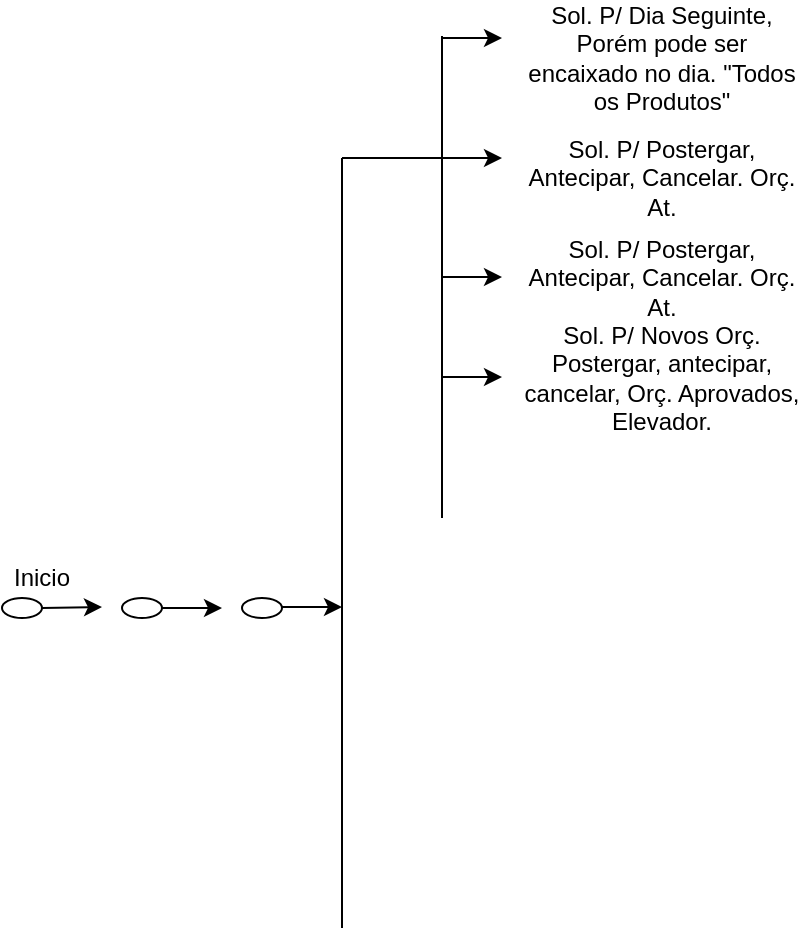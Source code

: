 <mxfile type="github" version="13.0.5" pages="4">
  <diagram id="42789a77-a242-8287-6e28-9cd8cfd52e62" name="Page-1">
    <mxGraphModel shadow="0" background="#ffffff" grid="1" dx="1195" dy="621" gridSize="10" guides="1" tooltips="1" connect="1" arrows="1" fold="1" page="1" pageScale="1" pageWidth="1169" pageHeight="827" math="0">
      <root>
        <mxCell id="0" />
        <mxCell id="1" parent="0" />
        <mxCell id="uc1aDl2WZFb7yHckePc8-2" style="endArrow=none;html=1;" value="" parent="1" edge="1">
          <mxGeometry height="50" width="50" as="geometry" relative="1">
            <mxPoint x="180" as="sourcePoint" y="475" />
            <mxPoint x="180" as="targetPoint" y="90" />
          </mxGeometry>
        </mxCell>
        <mxCell id="uc1aDl2WZFb7yHckePc8-4" style="text;html=1;strokeColor=none;fillColor=none;align=center;verticalAlign=middle;whiteSpace=wrap;rounded=0;" value="Inicio" parent="1" vertex="1">
          <mxGeometry x="10" height="20" width="40" as="geometry" y="290" />
        </mxCell>
        <mxCell id="uc1aDl2WZFb7yHckePc8-9" style="ellipse;whiteSpace=wrap;html=1;" value="" parent="1" vertex="1">
          <mxGeometry x="10" height="10" width="20" as="geometry" y="310" />
        </mxCell>
        <mxCell id="uc1aDl2WZFb7yHckePc8-10" style="endArrow=classic;html=1;" value="" parent="1" edge="1">
          <mxGeometry height="50" width="50" as="geometry" relative="1">
            <mxPoint x="30" as="sourcePoint" y="315" />
            <mxPoint x="60" as="targetPoint" y="314.5" />
          </mxGeometry>
        </mxCell>
        <mxCell id="uc1aDl2WZFb7yHckePc8-11" style="ellipse;whiteSpace=wrap;html=1;" value="" parent="1" vertex="1">
          <mxGeometry x="70" height="10" width="20" as="geometry" y="310" />
        </mxCell>
        <mxCell id="uc1aDl2WZFb7yHckePc8-12" style="endArrow=classic;html=1;" value="" parent="1" edge="1">
          <mxGeometry height="50" width="50" as="geometry" relative="1">
            <mxPoint x="90" as="sourcePoint" y="315" />
            <mxPoint x="120" as="targetPoint" y="315" />
          </mxGeometry>
        </mxCell>
        <mxCell id="uc1aDl2WZFb7yHckePc8-16" style="ellipse;whiteSpace=wrap;html=1;" value="" parent="1" vertex="1">
          <mxGeometry x="130" height="10" width="20" as="geometry" y="310" />
        </mxCell>
        <mxCell id="uc1aDl2WZFb7yHckePc8-18" style="endArrow=none;html=1;" value="" parent="1" edge="1">
          <mxGeometry height="50" width="50" as="geometry" relative="1">
            <mxPoint x="180" as="sourcePoint" y="90" />
            <mxPoint x="230" as="targetPoint" y="90" />
          </mxGeometry>
        </mxCell>
        <mxCell id="uc1aDl2WZFb7yHckePc8-19" style="endArrow=none;html=1;" value="" parent="1" edge="1">
          <mxGeometry height="50" width="50" as="geometry" relative="1">
            <mxPoint x="230" as="sourcePoint" y="270" />
            <mxPoint x="230" as="targetPoint" y="29" />
          </mxGeometry>
        </mxCell>
        <mxCell id="uc1aDl2WZFb7yHckePc8-21" style="text;html=1;strokeColor=none;fillColor=none;align=center;verticalAlign=middle;whiteSpace=wrap;rounded=0;" value="Sol. P/ Dia Seguinte, Porém pode ser encaixado no dia. &quot;Todos os Produtos&quot;" parent="1" vertex="1">
          <mxGeometry x="270" height="40" width="140" as="geometry" y="20" />
        </mxCell>
        <mxCell id="uc1aDl2WZFb7yHckePc8-22" style="text;html=1;strokeColor=none;fillColor=none;align=center;verticalAlign=middle;whiteSpace=wrap;rounded=0;" value="Sol. P/ Postergar, Antecipar, Cancelar. Orç. At." parent="1" vertex="1">
          <mxGeometry x="270" height="40" width="140" as="geometry" y="80" />
        </mxCell>
        <mxCell id="uc1aDl2WZFb7yHckePc8-30" style="endArrow=classic;html=1;" value="" parent="1" edge="1">
          <mxGeometry height="50" width="50" as="geometry" relative="1">
            <mxPoint x="230" as="sourcePoint" y="30" />
            <mxPoint x="260" as="targetPoint" y="30" />
          </mxGeometry>
        </mxCell>
        <mxCell id="uc1aDl2WZFb7yHckePc8-31" style="endArrow=classic;html=1;" value="" parent="1" edge="1">
          <mxGeometry height="50" width="50" as="geometry" relative="1">
            <mxPoint x="230" as="sourcePoint" y="90" />
            <mxPoint x="260" as="targetPoint" y="90" />
          </mxGeometry>
        </mxCell>
        <mxCell id="uc1aDl2WZFb7yHckePc8-32" style="endArrow=classic;html=1;" value="" parent="1" edge="1">
          <mxGeometry height="50" width="50" as="geometry" relative="1">
            <mxPoint x="230" as="sourcePoint" y="149.5" />
            <mxPoint x="260" as="targetPoint" y="149.5" />
          </mxGeometry>
        </mxCell>
        <mxCell id="uc1aDl2WZFb7yHckePc8-34" style="text;html=1;strokeColor=none;fillColor=none;align=center;verticalAlign=middle;whiteSpace=wrap;rounded=0;" value="Sol. P/ Postergar, Antecipar, Cancelar. Orç. At." parent="1" vertex="1">
          <mxGeometry x="270" height="40" width="140" as="geometry" y="130" />
        </mxCell>
        <mxCell id="uc1aDl2WZFb7yHckePc8-35" style="endArrow=classic;html=1;" value="" parent="1" edge="1">
          <mxGeometry height="50" width="50" as="geometry" relative="1">
            <mxPoint x="150" as="sourcePoint" y="314.5" />
            <mxPoint x="180" as="targetPoint" y="314.5" />
          </mxGeometry>
        </mxCell>
        <mxCell id="uc1aDl2WZFb7yHckePc8-36" style="text;html=1;strokeColor=none;fillColor=none;align=center;verticalAlign=middle;whiteSpace=wrap;rounded=0;" value="Sol. P/ Novos Orç. Postergar, antecipar, cancelar, Orç. Aprovados, Elevador." parent="1" vertex="1">
          <mxGeometry x="270" height="40" width="140" as="geometry" y="180" />
        </mxCell>
        <mxCell id="uc1aDl2WZFb7yHckePc8-37" style="endArrow=classic;html=1;" value="" parent="1" edge="1">
          <mxGeometry height="50" width="50" as="geometry" relative="1">
            <mxPoint x="230" as="sourcePoint" y="199.5" />
            <mxPoint x="260" as="targetPoint" y="199.5" />
          </mxGeometry>
        </mxCell>
      </root>
    </mxGraphModel>
  </diagram>
  <diagram id="VowPSKLSwcdL8PGmFeqZ" name="Dep. Técinico">
    
    <mxGraphModel shadow="0" grid="1" dx="1683" dy="768" gridSize="10" guides="1" tooltips="1" connect="1" arrows="1" fold="1" page="1" pageScale="1" pageWidth="1169" pageHeight="827" math="0">
      
      <root>
        
        <mxCell id="izdePBgaHRLxN76MMXIb-0" />
        
        <mxCell id="izdePBgaHRLxN76MMXIb-1" parent="izdePBgaHRLxN76MMXIb-0" />
        
        <mxCell id="0TEE65AGIhRXkWMVHrGa-7" style="edgeStyle=orthogonalEdgeStyle;rounded=0;orthogonalLoop=1;jettySize=auto;html=1;exitX=0.5;exitY=1;exitDx=0;exitDy=0;entryX=0.5;entryY=0;entryDx=0;entryDy=0;" target="1FYyuzmXrX8Bn1QbTcke-1" parent="izdePBgaHRLxN76MMXIb-1" edge="1" source="1FYyuzmXrX8Bn1QbTcke-0">
          
          <mxGeometry as="geometry" relative="1" />
          
        </mxCell>
        
        <mxCell id="1FYyuzmXrX8Bn1QbTcke-0" style="rounded=1;whiteSpace=wrap;html=1;strokeColor=#1A1A1A;strokeWidth=1;" value="&lt;font style=&quot;font-size: 13px&quot;&gt;&lt;b&gt;Dep. Técinico&lt;/b&gt;&lt;/font&gt;" parent="izdePBgaHRLxN76MMXIb-1" vertex="1">
          
          <mxGeometry x="497.5" height="40" width="120" as="geometry" y="107" />
          
        </mxCell>
        
        <mxCell id="0TEE65AGIhRXkWMVHrGa-9" style="edgeStyle=orthogonalEdgeStyle;rounded=0;orthogonalLoop=1;jettySize=auto;html=1;exitX=0.5;exitY=1;exitDx=0;exitDy=0;entryX=0.5;entryY=0;entryDx=0;entryDy=0;" target="1FYyuzmXrX8Bn1QbTcke-7" parent="izdePBgaHRLxN76MMXIb-1" edge="1" source="1FYyuzmXrX8Bn1QbTcke-1">
          
          <mxGeometry as="geometry" relative="1" />
          
        </mxCell>
        
        <mxCell id="0TEE65AGIhRXkWMVHrGa-10" style="edgeStyle=orthogonalEdgeStyle;rounded=0;orthogonalLoop=1;jettySize=auto;html=1;exitX=1;exitY=0.5;exitDx=0;exitDy=0;entryX=0.5;entryY=0;entryDx=0;entryDy=0;" target="1FYyuzmXrX8Bn1QbTcke-8" parent="izdePBgaHRLxN76MMXIb-1" edge="1" source="1FYyuzmXrX8Bn1QbTcke-1">
          
          <mxGeometry as="geometry" relative="1" />
          
        </mxCell>
        
        <mxCell id="0TEE65AGIhRXkWMVHrGa-11" style="edgeStyle=orthogonalEdgeStyle;rounded=0;orthogonalLoop=1;jettySize=auto;html=1;exitX=1;exitY=0.5;exitDx=0;exitDy=0;" target="0TEE65AGIhRXkWMVHrGa-2" parent="izdePBgaHRLxN76MMXIb-1" edge="1" source="1FYyuzmXrX8Bn1QbTcke-1">
          
          <mxGeometry as="geometry" relative="1" />
          
        </mxCell>
        
        <mxCell id="0TEE65AGIhRXkWMVHrGa-12" style="edgeStyle=orthogonalEdgeStyle;rounded=0;orthogonalLoop=1;jettySize=auto;html=1;exitX=1;exitY=0.5;exitDx=0;exitDy=0;entryX=0.5;entryY=0;entryDx=0;entryDy=0;" target="0TEE65AGIhRXkWMVHrGa-5" parent="izdePBgaHRLxN76MMXIb-1" edge="1" source="1FYyuzmXrX8Bn1QbTcke-1">
          
          <mxGeometry as="geometry" relative="1" />
          
        </mxCell>
        
        <mxCell id="0TEE65AGIhRXkWMVHrGa-13" style="edgeStyle=orthogonalEdgeStyle;rounded=0;orthogonalLoop=1;jettySize=auto;html=1;exitX=1;exitY=0.5;exitDx=0;exitDy=0;entryX=0.5;entryY=0;entryDx=0;entryDy=0;" target="0TEE65AGIhRXkWMVHrGa-6" parent="izdePBgaHRLxN76MMXIb-1" edge="1" source="1FYyuzmXrX8Bn1QbTcke-1">
          
          <mxGeometry as="geometry" relative="1" />
          
        </mxCell>
        
        <mxCell id="0TEE65AGIhRXkWMVHrGa-14" style="edgeStyle=orthogonalEdgeStyle;rounded=0;orthogonalLoop=1;jettySize=auto;html=1;exitX=0;exitY=0.5;exitDx=0;exitDy=0;entryX=0.5;entryY=0;entryDx=0;entryDy=0;" target="1FYyuzmXrX8Bn1QbTcke-6" parent="izdePBgaHRLxN76MMXIb-1" edge="1" source="1FYyuzmXrX8Bn1QbTcke-1">
          
          <mxGeometry as="geometry" relative="1" />
          
        </mxCell>
        
        <mxCell id="0TEE65AGIhRXkWMVHrGa-15" style="edgeStyle=orthogonalEdgeStyle;rounded=0;orthogonalLoop=1;jettySize=auto;html=1;entryX=0.5;entryY=0;entryDx=0;entryDy=0;" target="1FYyuzmXrX8Bn1QbTcke-5" parent="izdePBgaHRLxN76MMXIb-1" edge="1" source="1FYyuzmXrX8Bn1QbTcke-1">
          
          <mxGeometry as="geometry" relative="1" />
          
        </mxCell>
        
        <mxCell id="0TEE65AGIhRXkWMVHrGa-16" style="edgeStyle=orthogonalEdgeStyle;rounded=0;orthogonalLoop=1;jettySize=auto;html=1;entryX=0.5;entryY=0;entryDx=0;entryDy=0;" target="1FYyuzmXrX8Bn1QbTcke-4" parent="izdePBgaHRLxN76MMXIb-1" edge="1" source="1FYyuzmXrX8Bn1QbTcke-1">
          
          <mxGeometry as="geometry" relative="1" />
          
        </mxCell>
        
        <mxCell id="0TEE65AGIhRXkWMVHrGa-17" style="edgeStyle=orthogonalEdgeStyle;rounded=0;orthogonalLoop=1;jettySize=auto;html=1;" target="1FYyuzmXrX8Bn1QbTcke-3" parent="izdePBgaHRLxN76MMXIb-1" edge="1" source="1FYyuzmXrX8Bn1QbTcke-1">
          
          <mxGeometry as="geometry" relative="1" />
          
        </mxCell>
        
        <mxCell id="Jy4Oo53KS_WOsFD6y95R-51" style="edgeStyle=orthogonalEdgeStyle;rounded=0;orthogonalLoop=1;jettySize=auto;html=1;exitX=1;exitY=0.5;exitDx=0;exitDy=0;entryX=0.5;entryY=0;entryDx=0;entryDy=0;fontSize=12;" target="Jy4Oo53KS_WOsFD6y95R-50" parent="izdePBgaHRLxN76MMXIb-1" edge="1" source="1FYyuzmXrX8Bn1QbTcke-1">
          
          <mxGeometry as="geometry" relative="1" />
          
        </mxCell>
        
        <mxCell id="Dw2Ih1lKagDSzFaHfVTy-4" style="edgeStyle=orthogonalEdgeStyle;rounded=0;orthogonalLoop=1;jettySize=auto;html=1;entryX=0.5;entryY=0;entryDx=0;entryDy=0;" target="Dw2Ih1lKagDSzFaHfVTy-3" parent="izdePBgaHRLxN76MMXIb-1" edge="1" source="1FYyuzmXrX8Bn1QbTcke-1">
          
          <mxGeometry as="geometry" relative="1" />
          
        </mxCell>
        
        <mxCell id="1FYyuzmXrX8Bn1QbTcke-1" style="rounded=1;whiteSpace=wrap;html=1;strokeColor=#1A1A1A;strokeWidth=1;" value="&lt;span style=&quot;font-size: 13px&quot;&gt;&lt;b&gt;CTRO&lt;/b&gt;&lt;/span&gt;" parent="izdePBgaHRLxN76MMXIb-1" vertex="1">
          
          <mxGeometry x="497.5" height="40" width="120" as="geometry" y="207" />
          
        </mxCell>
        
        <mxCell id="Jy4Oo53KS_WOsFD6y95R-13" style="edgeStyle=orthogonalEdgeStyle;rounded=0;orthogonalLoop=1;jettySize=auto;html=1;entryX=0.5;entryY=0;entryDx=0;entryDy=0;" target="0TEE65AGIhRXkWMVHrGa-18" parent="izdePBgaHRLxN76MMXIb-1" edge="1" source="1FYyuzmXrX8Bn1QbTcke-3">
          
          <mxGeometry as="geometry" relative="1" />
          
        </mxCell>
        
        <UserObject id="1FYyuzmXrX8Bn1QbTcke-3" link="data:page/id,8KfQrTrfPnbwiC3lRqTd" label="&lt;span style=&quot;font-size: 12px;&quot;&gt;&lt;b style=&quot;font-size: 12px;&quot;&gt;Antena Coletiva&lt;/b&gt;&lt;/span&gt;">
          
          <mxCell style="rounded=1;whiteSpace=wrap;html=1;strokeColor=#1A1A1A;strokeWidth=1;fontSize=12;spacing=2;" parent="izdePBgaHRLxN76MMXIb-1" vertex="1">
            
            <mxGeometry x="10" height="40" width="100" as="geometry" y="307" />
            
          </mxCell>
          
        </UserObject>
        
        <mxCell id="Jy4Oo53KS_WOsFD6y95R-16" style="edgeStyle=orthogonalEdgeStyle;rounded=0;orthogonalLoop=1;jettySize=auto;html=1;entryX=0.5;entryY=0;entryDx=0;entryDy=0;" target="0TEE65AGIhRXkWMVHrGa-21" parent="izdePBgaHRLxN76MMXIb-1" edge="1" source="1FYyuzmXrX8Bn1QbTcke-4">
          
          <mxGeometry as="geometry" relative="1" />
          
        </mxCell>
        
        <mxCell id="1FYyuzmXrX8Bn1QbTcke-4" style="rounded=1;whiteSpace=wrap;html=1;strokeColor=#1A1A1A;strokeWidth=1;" value="&lt;span style=&quot;font-size: 13px&quot;&gt;&lt;b&gt;Interfone&lt;/b&gt;&lt;/span&gt;" parent="izdePBgaHRLxN76MMXIb-1" vertex="1">
          
          <mxGeometry x="124" height="40" width="87" as="geometry" y="307" />
          
        </mxCell>
        
        <mxCell id="Jy4Oo53KS_WOsFD6y95R-18" style="edgeStyle=orthogonalEdgeStyle;rounded=0;orthogonalLoop=1;jettySize=auto;html=1;entryX=0.5;entryY=0;entryDx=0;entryDy=0;" target="0TEE65AGIhRXkWMVHrGa-23" parent="izdePBgaHRLxN76MMXIb-1" edge="1" source="1FYyuzmXrX8Bn1QbTcke-5">
          
          <mxGeometry as="geometry" relative="1" />
          
        </mxCell>
        
        <mxCell id="1FYyuzmXrX8Bn1QbTcke-5" style="rounded=1;whiteSpace=wrap;html=1;strokeColor=#d79b00;strokeWidth=1;fillColor=#ffe6cc;" value="&lt;span style=&quot;font-size: 13px&quot;&gt;&lt;b&gt;Portão&lt;/b&gt;&lt;/span&gt;" parent="izdePBgaHRLxN76MMXIb-1" vertex="1">
          
          <mxGeometry x="219" height="40" width="92" as="geometry" y="307" />
          
        </mxCell>
        
        <mxCell id="Jy4Oo53KS_WOsFD6y95R-25" style="edgeStyle=orthogonalEdgeStyle;rounded=0;orthogonalLoop=1;jettySize=auto;html=1;exitX=0.5;exitY=1;exitDx=0;exitDy=0;entryX=0.5;entryY=0;entryDx=0;entryDy=0;" target="0TEE65AGIhRXkWMVHrGa-26" parent="izdePBgaHRLxN76MMXIb-1" edge="1" source="1FYyuzmXrX8Bn1QbTcke-6">
          
          <mxGeometry as="geometry" relative="1" />
          
        </mxCell>
        
        <mxCell id="1FYyuzmXrX8Bn1QbTcke-6" style="rounded=1;whiteSpace=wrap;html=1;strokeColor=#1A1A1A;strokeWidth=1;" value="&lt;span style=&quot;font-size: 13px&quot;&gt;&lt;b&gt;Biométria &amp;amp; Fechadura Ele.&lt;/b&gt;&lt;/span&gt;" parent="izdePBgaHRLxN76MMXIb-1" vertex="1">
          
          <mxGeometry x="326.5" height="40" width="100" as="geometry" y="307" />
          
        </mxCell>
        
        <mxCell id="Jy4Oo53KS_WOsFD6y95R-27" style="edgeStyle=orthogonalEdgeStyle;rounded=0;orthogonalLoop=1;jettySize=auto;html=1;exitX=0.5;exitY=1;exitDx=0;exitDy=0;entryX=0.5;entryY=0;entryDx=0;entryDy=0;" target="0TEE65AGIhRXkWMVHrGa-28" parent="izdePBgaHRLxN76MMXIb-1" edge="1" source="1FYyuzmXrX8Bn1QbTcke-7">
          
          <mxGeometry as="geometry" relative="1" />
          
        </mxCell>
        
        <mxCell id="1FYyuzmXrX8Bn1QbTcke-7" style="rounded=1;whiteSpace=wrap;html=1;strokeColor=#1A1A1A;strokeWidth=1;" value="&lt;span style=&quot;font-size: 13px&quot;&gt;&lt;b&gt;Luz de Emergência&lt;/b&gt;&lt;/span&gt;" parent="izdePBgaHRLxN76MMXIb-1" vertex="1">
          
          <mxGeometry x="440" height="40" width="90" as="geometry" y="307" />
          
        </mxCell>
        
        <mxCell id="Jy4Oo53KS_WOsFD6y95R-29" style="edgeStyle=orthogonalEdgeStyle;rounded=0;orthogonalLoop=1;jettySize=auto;html=1;exitX=0.5;exitY=1;exitDx=0;exitDy=0;entryX=0.5;entryY=0;entryDx=0;entryDy=0;" target="Jy4Oo53KS_WOsFD6y95R-0" parent="izdePBgaHRLxN76MMXIb-1" edge="1" source="1FYyuzmXrX8Bn1QbTcke-8">
          
          <mxGeometry as="geometry" relative="1" />
          
        </mxCell>
        
        <mxCell id="1FYyuzmXrX8Bn1QbTcke-8" style="rounded=1;whiteSpace=wrap;html=1;strokeColor=#1A1A1A;strokeWidth=1;" value="&lt;span style=&quot;font-size: 13px&quot;&gt;&lt;b&gt;Sensor de Presença&lt;/b&gt;&lt;/span&gt;" parent="izdePBgaHRLxN76MMXIb-1" vertex="1">
          
          <mxGeometry x="546.5" height="40" width="87" as="geometry" y="307" />
          
        </mxCell>
        
        <mxCell id="Jy4Oo53KS_WOsFD6y95R-31" style="edgeStyle=orthogonalEdgeStyle;rounded=0;orthogonalLoop=1;jettySize=auto;html=1;exitX=0.5;exitY=1;exitDx=0;exitDy=0;entryX=0.5;entryY=0;entryDx=0;entryDy=0;" target="Jy4Oo53KS_WOsFD6y95R-2" parent="izdePBgaHRLxN76MMXIb-1" edge="1" source="0TEE65AGIhRXkWMVHrGa-2">
          
          <mxGeometry as="geometry" relative="1" />
          
        </mxCell>
        
        <mxCell id="0TEE65AGIhRXkWMVHrGa-2" style="rounded=1;whiteSpace=wrap;html=1;strokeColor=#d79b00;strokeWidth=1;fillColor=#ffe6cc;" value="&lt;span style=&quot;font-size: 13px&quot;&gt;&lt;b&gt;CFTV&lt;/b&gt;&lt;/span&gt;" parent="izdePBgaHRLxN76MMXIb-1" vertex="1">
          
          <mxGeometry x="649" height="40" width="71" as="geometry" y="307" />
          
        </mxCell>
        
        <mxCell id="Jy4Oo53KS_WOsFD6y95R-36" style="edgeStyle=orthogonalEdgeStyle;rounded=0;orthogonalLoop=1;jettySize=auto;html=1;exitX=0.5;exitY=1;exitDx=0;exitDy=0;entryX=0.5;entryY=0;entryDx=0;entryDy=0;" target="Jy4Oo53KS_WOsFD6y95R-7" parent="izdePBgaHRLxN76MMXIb-1" edge="1" source="0TEE65AGIhRXkWMVHrGa-5">
          
          <mxGeometry as="geometry" relative="1" />
          
        </mxCell>
        
        <mxCell id="0TEE65AGIhRXkWMVHrGa-5" style="rounded=1;whiteSpace=wrap;html=1;strokeColor=#1A1A1A;strokeWidth=1;" value="&lt;span style=&quot;font-size: 13px&quot;&gt;&lt;b&gt;Vistoria&lt;/b&gt;&lt;/span&gt;" parent="izdePBgaHRLxN76MMXIb-1" vertex="1">
          
          <mxGeometry x="740" height="40" width="80" as="geometry" y="307" />
          
        </mxCell>
        
        <mxCell id="Jy4Oo53KS_WOsFD6y95R-39" style="edgeStyle=orthogonalEdgeStyle;rounded=0;orthogonalLoop=1;jettySize=auto;html=1;exitX=0.5;exitY=1;exitDx=0;exitDy=0;entryX=0.5;entryY=0;entryDx=0;entryDy=0;" target="Jy4Oo53KS_WOsFD6y95R-10" parent="izdePBgaHRLxN76MMXIb-1" edge="1" source="0TEE65AGIhRXkWMVHrGa-6">
          
          <mxGeometry as="geometry" relative="1" />
          
        </mxCell>
        
        <mxCell id="0TEE65AGIhRXkWMVHrGa-6" style="rounded=1;whiteSpace=wrap;html=1;strokeColor=#1A1A1A;strokeWidth=1;" value="&lt;span style=&quot;font-size: 13px&quot;&gt;&lt;b&gt;Outros&lt;/b&gt;&lt;/span&gt;" parent="izdePBgaHRLxN76MMXIb-1" vertex="1">
          
          <mxGeometry x="836" height="40" width="84" as="geometry" y="307" />
          
        </mxCell>
        
        <mxCell id="Jy4Oo53KS_WOsFD6y95R-14" style="edgeStyle=orthogonalEdgeStyle;rounded=0;orthogonalLoop=1;jettySize=auto;html=1;exitX=0.5;exitY=1;exitDx=0;exitDy=0;entryX=0.5;entryY=0;entryDx=0;entryDy=0;" target="0TEE65AGIhRXkWMVHrGa-19" parent="izdePBgaHRLxN76MMXIb-1" edge="1" source="0TEE65AGIhRXkWMVHrGa-18">
          
          <mxGeometry as="geometry" relative="1" />
          
        </mxCell>
        
        <mxCell id="0TEE65AGIhRXkWMVHrGa-18" style="rounded=1;whiteSpace=wrap;html=1;strokeColor=#1A1A1A;strokeWidth=1;" value="&lt;span style=&quot;font-size: 13px&quot;&gt;&lt;b&gt;Instalação&lt;/b&gt;&lt;/span&gt;" parent="izdePBgaHRLxN76MMXIb-1" vertex="1">
          
          <mxGeometry x="15" height="40" width="90" as="geometry" y="382.5" />
          
        </mxCell>
        
        <mxCell id="Jy4Oo53KS_WOsFD6y95R-15" style="edgeStyle=orthogonalEdgeStyle;rounded=0;orthogonalLoop=1;jettySize=auto;html=1;entryX=0.5;entryY=0;entryDx=0;entryDy=0;" target="0TEE65AGIhRXkWMVHrGa-20" parent="izdePBgaHRLxN76MMXIb-1" edge="1" source="0TEE65AGIhRXkWMVHrGa-19">
          
          <mxGeometry as="geometry" relative="1" />
          
        </mxCell>
        
        <mxCell id="0TEE65AGIhRXkWMVHrGa-19" style="rounded=1;whiteSpace=wrap;html=1;strokeColor=#1A1A1A;strokeWidth=1;" value="&lt;span style=&quot;font-size: 13px&quot;&gt;&lt;b&gt;Extenção&lt;/b&gt;&lt;/span&gt;" parent="izdePBgaHRLxN76MMXIb-1" vertex="1">
          
          <mxGeometry x="15" height="40" width="90" as="geometry" y="457.5" />
          
        </mxCell>
        
        <mxCell id="0TEE65AGIhRXkWMVHrGa-20" style="rounded=1;whiteSpace=wrap;html=1;strokeColor=#1A1A1A;strokeWidth=1;" value="&lt;span style=&quot;font-size: 13px&quot;&gt;&lt;b&gt;Manutenção&lt;/b&gt;&lt;/span&gt;" parent="izdePBgaHRLxN76MMXIb-1" vertex="1">
          
          <mxGeometry x="15" height="40" width="90" as="geometry" y="532.5" />
          
        </mxCell>
        
        <mxCell id="Jy4Oo53KS_WOsFD6y95R-17" style="edgeStyle=orthogonalEdgeStyle;rounded=0;orthogonalLoop=1;jettySize=auto;html=1;entryX=0.5;entryY=0;entryDx=0;entryDy=0;" target="0TEE65AGIhRXkWMVHrGa-22" parent="izdePBgaHRLxN76MMXIb-1" edge="1" source="0TEE65AGIhRXkWMVHrGa-21">
          
          <mxGeometry as="geometry" relative="1" />
          
        </mxCell>
        
        <mxCell id="0TEE65AGIhRXkWMVHrGa-21" style="rounded=1;whiteSpace=wrap;html=1;strokeColor=#1A1A1A;strokeWidth=1;" value="&lt;span style=&quot;font-size: 13px&quot;&gt;&lt;b&gt;Instalação&lt;/b&gt;&lt;/span&gt;" parent="izdePBgaHRLxN76MMXIb-1" vertex="1">
          
          <mxGeometry x="128.5" height="40" width="90" as="geometry" y="383.5" />
          
        </mxCell>
        
        <mxCell id="0TEE65AGIhRXkWMVHrGa-22" style="rounded=1;whiteSpace=wrap;html=1;strokeColor=#1A1A1A;strokeWidth=1;" value="&lt;span style=&quot;font-size: 13px&quot;&gt;&lt;b&gt;Manutenção&lt;/b&gt;&lt;/span&gt;" parent="izdePBgaHRLxN76MMXIb-1" vertex="1">
          
          <mxGeometry x="128.5" height="40" width="90" as="geometry" y="460" />
          
        </mxCell>
        
        <mxCell id="Jy4Oo53KS_WOsFD6y95R-48" style="edgeStyle=orthogonalEdgeStyle;rounded=0;orthogonalLoop=1;jettySize=auto;html=1;exitX=0.5;exitY=1;exitDx=0;exitDy=0;fontSize=12;" target="0TEE65AGIhRXkWMVHrGa-24" parent="izdePBgaHRLxN76MMXIb-1" edge="1" source="0TEE65AGIhRXkWMVHrGa-23">
          
          <mxGeometry as="geometry" relative="1" />
          
        </mxCell>
        
        <mxCell id="0TEE65AGIhRXkWMVHrGa-23" style="rounded=1;whiteSpace=wrap;html=1;strokeColor=#1A1A1A;strokeWidth=1;" value="&lt;span style=&quot;font-size: 13px&quot;&gt;&lt;b&gt;Instalação&lt;/b&gt;&lt;/span&gt;" parent="izdePBgaHRLxN76MMXIb-1" vertex="1">
          
          <mxGeometry x="236.5" height="40" width="90" as="geometry" y="382" />
          
        </mxCell>
        
        <mxCell id="Jy4Oo53KS_WOsFD6y95R-24" style="edgeStyle=orthogonalEdgeStyle;rounded=0;orthogonalLoop=1;jettySize=auto;html=1;exitX=0.5;exitY=1;exitDx=0;exitDy=0;entryX=0.5;entryY=0;entryDx=0;entryDy=0;" target="0TEE65AGIhRXkWMVHrGa-25" parent="izdePBgaHRLxN76MMXIb-1" edge="1" source="0TEE65AGIhRXkWMVHrGa-24">
          
          <mxGeometry as="geometry" relative="1" />
          
        </mxCell>
        
        <mxCell id="0TEE65AGIhRXkWMVHrGa-24" style="rounded=1;whiteSpace=wrap;html=1;strokeColor=#1A1A1A;strokeWidth=1;" value="&lt;span style=&quot;font-size: 13px&quot;&gt;&lt;b&gt;Manutenção&lt;/b&gt;&lt;/span&gt;" parent="izdePBgaHRLxN76MMXIb-1" vertex="1">
          
          <mxGeometry x="236.5" height="40" width="90" as="geometry" y="457" />
          
        </mxCell>
        
        <mxCell id="0TEE65AGIhRXkWMVHrGa-25" style="rounded=1;whiteSpace=wrap;html=1;strokeColor=#1A1A1A;strokeWidth=1;" value="&lt;span style=&quot;font-size: 13px&quot;&gt;&lt;b&gt;Laboratório&lt;/b&gt;&lt;/span&gt;" parent="izdePBgaHRLxN76MMXIb-1" vertex="1">
          
          <mxGeometry x="236.5" height="40" width="90" as="geometry" y="532" />
          
        </mxCell>
        
        <mxCell id="Jy4Oo53KS_WOsFD6y95R-26" style="edgeStyle=orthogonalEdgeStyle;rounded=0;orthogonalLoop=1;jettySize=auto;html=1;" target="0TEE65AGIhRXkWMVHrGa-27" parent="izdePBgaHRLxN76MMXIb-1" edge="1" source="0TEE65AGIhRXkWMVHrGa-26">
          
          <mxGeometry as="geometry" relative="1" />
          
        </mxCell>
        
        <mxCell id="0TEE65AGIhRXkWMVHrGa-26" style="rounded=1;whiteSpace=wrap;html=1;strokeColor=#1A1A1A;strokeWidth=1;" value="&lt;span style=&quot;font-size: 13px&quot;&gt;&lt;b&gt;Instalação&lt;/b&gt;&lt;/span&gt;" parent="izdePBgaHRLxN76MMXIb-1" vertex="1">
          
          <mxGeometry x="360" height="40" width="90" as="geometry" y="382" />
          
        </mxCell>
        
        <mxCell id="0TEE65AGIhRXkWMVHrGa-27" style="rounded=1;whiteSpace=wrap;html=1;strokeColor=#1A1A1A;strokeWidth=1;" value="&lt;span style=&quot;font-size: 13px&quot;&gt;&lt;b&gt;Manutenção&lt;/b&gt;&lt;/span&gt;" parent="izdePBgaHRLxN76MMXIb-1" vertex="1">
          
          <mxGeometry x="360" height="40" width="90" as="geometry" y="457" />
          
        </mxCell>
        
        <mxCell id="Jy4Oo53KS_WOsFD6y95R-28" style="edgeStyle=orthogonalEdgeStyle;rounded=0;orthogonalLoop=1;jettySize=auto;html=1;entryX=0.5;entryY=0;entryDx=0;entryDy=0;" target="0TEE65AGIhRXkWMVHrGa-29" parent="izdePBgaHRLxN76MMXIb-1" edge="1" source="0TEE65AGIhRXkWMVHrGa-28">
          
          <mxGeometry as="geometry" relative="1" />
          
        </mxCell>
        
        <mxCell id="0TEE65AGIhRXkWMVHrGa-28" style="rounded=1;whiteSpace=wrap;html=1;strokeColor=#1A1A1A;strokeWidth=1;" value="&lt;span style=&quot;font-size: 13px&quot;&gt;&lt;b&gt;Instalação Bloco Aut&lt;br&gt;&lt;/b&gt;&lt;/span&gt;" parent="izdePBgaHRLxN76MMXIb-1" vertex="1">
          
          <mxGeometry x="475" height="40" width="90" as="geometry" y="383.5" />
          
        </mxCell>
        
        <mxCell id="0TEE65AGIhRXkWMVHrGa-29" style="rounded=1;whiteSpace=wrap;html=1;strokeColor=#1A1A1A;strokeWidth=1;" value="&lt;span style=&quot;font-size: 13px&quot;&gt;&lt;b&gt;Manutenção&lt;/b&gt;&lt;/span&gt;" parent="izdePBgaHRLxN76MMXIb-1" vertex="1">
          
          <mxGeometry x="475" height="40" width="90" as="geometry" y="460" />
          
        </mxCell>
        
        <mxCell id="Jy4Oo53KS_WOsFD6y95R-49" style="edgeStyle=orthogonalEdgeStyle;rounded=0;orthogonalLoop=1;jettySize=auto;html=1;exitX=0.5;exitY=1;exitDx=0;exitDy=0;entryX=0.5;entryY=0;entryDx=0;entryDy=0;fontSize=12;" target="Jy4Oo53KS_WOsFD6y95R-1" parent="izdePBgaHRLxN76MMXIb-1" edge="1" source="Jy4Oo53KS_WOsFD6y95R-0">
          
          <mxGeometry as="geometry" relative="1" />
          
        </mxCell>
        
        <mxCell id="Jy4Oo53KS_WOsFD6y95R-0" style="rounded=1;whiteSpace=wrap;html=1;strokeColor=#1A1A1A;strokeWidth=1;" value="&lt;span style=&quot;font-size: 13px&quot;&gt;&lt;b&gt;Instalação&lt;/b&gt;&lt;/span&gt;" parent="izdePBgaHRLxN76MMXIb-1" vertex="1">
          
          <mxGeometry x="588.5" height="40" width="90" as="geometry" y="383.5" />
          
        </mxCell>
        
        <mxCell id="Jy4Oo53KS_WOsFD6y95R-1" style="rounded=1;whiteSpace=wrap;html=1;strokeColor=#1A1A1A;strokeWidth=1;" value="&lt;span style=&quot;font-size: 13px&quot;&gt;&lt;b&gt;Manutenção&lt;/b&gt;&lt;/span&gt;" parent="izdePBgaHRLxN76MMXIb-1" vertex="1">
          
          <mxGeometry x="588.5" height="40" width="90" as="geometry" y="460" />
          
        </mxCell>
        
        <mxCell id="xkTRPchMBMHZ2520JxN0-0" style="edgeStyle=orthogonalEdgeStyle;rounded=0;orthogonalLoop=1;jettySize=auto;html=1;exitX=0.5;exitY=1;exitDx=0;exitDy=0;entryX=0.5;entryY=0;entryDx=0;entryDy=0;" target="Jy4Oo53KS_WOsFD6y95R-3" parent="izdePBgaHRLxN76MMXIb-1" edge="1" source="Jy4Oo53KS_WOsFD6y95R-2">
          
          <mxGeometry as="geometry" relative="1" />
          
        </mxCell>
        
        <mxCell id="Jy4Oo53KS_WOsFD6y95R-2" style="rounded=1;whiteSpace=wrap;html=1;strokeColor=#1A1A1A;strokeWidth=1;" value="&lt;span style=&quot;font-size: 13px&quot;&gt;&lt;b&gt;Instalação&lt;/b&gt;&lt;/span&gt;" parent="izdePBgaHRLxN76MMXIb-1" vertex="1">
          
          <mxGeometry x="704" height="40" width="90" as="geometry" y="382.5" />
          
        </mxCell>
        
        <mxCell id="Jy4Oo53KS_WOsFD6y95R-33" style="edgeStyle=orthogonalEdgeStyle;rounded=0;orthogonalLoop=1;jettySize=auto;html=1;exitX=0.5;exitY=1;exitDx=0;exitDy=0;entryX=0.5;entryY=0;entryDx=0;entryDy=0;" target="Jy4Oo53KS_WOsFD6y95R-4" parent="izdePBgaHRLxN76MMXIb-1" edge="1" source="Jy4Oo53KS_WOsFD6y95R-3">
          
          <mxGeometry as="geometry" relative="1" />
          
        </mxCell>
        
        <mxCell id="Jy4Oo53KS_WOsFD6y95R-3" style="rounded=1;whiteSpace=wrap;html=1;strokeColor=#1A1A1A;strokeWidth=1;" value="&lt;span style=&quot;font-size: 13px&quot;&gt;&lt;b&gt;Manutenção&lt;/b&gt;&lt;/span&gt;" parent="izdePBgaHRLxN76MMXIb-1" vertex="1">
          
          <mxGeometry x="704" height="40" width="90" as="geometry" y="457" />
          
        </mxCell>
        
        <mxCell id="Jy4Oo53KS_WOsFD6y95R-34" style="edgeStyle=orthogonalEdgeStyle;rounded=0;orthogonalLoop=1;jettySize=auto;html=1;entryX=0.5;entryY=0;entryDx=0;entryDy=0;" target="Jy4Oo53KS_WOsFD6y95R-5" parent="izdePBgaHRLxN76MMXIb-1" edge="1" source="Jy4Oo53KS_WOsFD6y95R-4">
          
          <mxGeometry as="geometry" relative="1" />
          
        </mxCell>
        
        <mxCell id="Jy4Oo53KS_WOsFD6y95R-4" style="rounded=1;whiteSpace=wrap;html=1;strokeColor=#1A1A1A;strokeWidth=1;" value="&lt;span style=&quot;font-size: 13px&quot;&gt;&lt;b&gt;Inst. em Elev&lt;/b&gt;&lt;/span&gt;" parent="izdePBgaHRLxN76MMXIb-1" vertex="1">
          
          <mxGeometry x="704" height="40" width="90" as="geometry" y="531" />
          
        </mxCell>
        
        <mxCell id="Jy4Oo53KS_WOsFD6y95R-35" style="edgeStyle=orthogonalEdgeStyle;rounded=0;orthogonalLoop=1;jettySize=auto;html=1;exitX=0.5;exitY=1;exitDx=0;exitDy=0;entryX=0.5;entryY=0;entryDx=0;entryDy=0;" target="Jy4Oo53KS_WOsFD6y95R-6" parent="izdePBgaHRLxN76MMXIb-1" edge="1" source="Jy4Oo53KS_WOsFD6y95R-5">
          
          <mxGeometry as="geometry" relative="1" />
          
        </mxCell>
        
        <mxCell id="Jy4Oo53KS_WOsFD6y95R-5" style="rounded=1;whiteSpace=wrap;html=1;strokeColor=#1A1A1A;strokeWidth=1;" value="&lt;span style=&quot;font-size: 13px&quot;&gt;&lt;b&gt;Rede, Cab, Estr, Rack&lt;/b&gt;&lt;/span&gt;" parent="izdePBgaHRLxN76MMXIb-1" vertex="1">
          
          <mxGeometry x="704" height="40" width="90" as="geometry" y="600" />
          
        </mxCell>
        
        <mxCell id="Jy4Oo53KS_WOsFD6y95R-6" style="rounded=1;whiteSpace=wrap;html=1;strokeColor=#1A1A1A;strokeWidth=1;" value="&lt;span style=&quot;font-size: 13px&quot;&gt;&lt;b&gt;Tecnol. Nova ????&lt;/b&gt;&lt;/span&gt;" parent="izdePBgaHRLxN76MMXIb-1" vertex="1">
          
          <mxGeometry x="704" height="40" width="90" as="geometry" y="669" />
          
        </mxCell>
        
        <mxCell id="Jy4Oo53KS_WOsFD6y95R-37" style="edgeStyle=orthogonalEdgeStyle;rounded=0;orthogonalLoop=1;jettySize=auto;html=1;exitX=0.5;exitY=1;exitDx=0;exitDy=0;" target="Jy4Oo53KS_WOsFD6y95R-8" parent="izdePBgaHRLxN76MMXIb-1" edge="1" source="Jy4Oo53KS_WOsFD6y95R-7">
          
          <mxGeometry as="geometry" relative="1" />
          
        </mxCell>
        
        <mxCell id="Jy4Oo53KS_WOsFD6y95R-7" style="rounded=1;whiteSpace=wrap;html=1;strokeColor=#1A1A1A;strokeWidth=1;" value="&lt;span style=&quot;font-size: 13px&quot;&gt;&lt;b&gt;Fut. Instalações&lt;/b&gt;&lt;/span&gt;" parent="izdePBgaHRLxN76MMXIb-1" vertex="1">
          
          <mxGeometry x="820" height="40" width="90" as="geometry" y="383.5" />
          
        </mxCell>
        
        <mxCell id="Jy4Oo53KS_WOsFD6y95R-43" style="edgeStyle=orthogonalEdgeStyle;rounded=0;orthogonalLoop=1;jettySize=auto;html=1;exitX=0.5;exitY=1;exitDx=0;exitDy=0;entryX=0.5;entryY=0;entryDx=0;entryDy=0;fontSize=37;" target="Jy4Oo53KS_WOsFD6y95R-9" parent="izdePBgaHRLxN76MMXIb-1" edge="1" source="Jy4Oo53KS_WOsFD6y95R-8">
          
          <mxGeometry as="geometry" relative="1" />
          
        </mxCell>
        
        <mxCell id="Jy4Oo53KS_WOsFD6y95R-8" style="rounded=1;whiteSpace=wrap;html=1;strokeColor=#1A1A1A;strokeWidth=1;" value="&lt;span style=&quot;font-size: 13px&quot;&gt;&lt;b&gt;Novos Clientes&lt;/b&gt;&lt;/span&gt;" parent="izdePBgaHRLxN76MMXIb-1" vertex="1">
          
          <mxGeometry x="820" height="40" width="90" as="geometry" y="457.5" />
          
        </mxCell>
        
        <mxCell id="Jy4Oo53KS_WOsFD6y95R-9" style="rounded=1;whiteSpace=wrap;html=1;strokeColor=#1A1A1A;strokeWidth=1;" value="&lt;span style=&quot;font-size: 13px&quot;&gt;&lt;b&gt;Atendimento Avulso&lt;/b&gt;&lt;/span&gt;" parent="izdePBgaHRLxN76MMXIb-1" vertex="1">
          
          <mxGeometry x="820" height="40" width="90" as="geometry" y="531.5" />
          
        </mxCell>
        
        <mxCell id="Jy4Oo53KS_WOsFD6y95R-40" style="edgeStyle=orthogonalEdgeStyle;rounded=0;orthogonalLoop=1;jettySize=auto;html=1;exitX=0.5;exitY=1;exitDx=0;exitDy=0;entryX=0.5;entryY=0;entryDx=0;entryDy=0;" target="Jy4Oo53KS_WOsFD6y95R-11" parent="izdePBgaHRLxN76MMXIb-1" edge="1" source="Jy4Oo53KS_WOsFD6y95R-10">
          
          <mxGeometry as="geometry" relative="1" />
          
        </mxCell>
        
        <mxCell id="Jy4Oo53KS_WOsFD6y95R-10" style="rounded=1;whiteSpace=wrap;html=1;strokeColor=#1A1A1A;strokeWidth=1;" value="&lt;span style=&quot;font-size: 13px&quot;&gt;&lt;b&gt;Novos Clientes&lt;/b&gt;&lt;/span&gt;" parent="izdePBgaHRLxN76MMXIb-1" vertex="1">
          
          <mxGeometry x="936" height="40" width="90" as="geometry" y="383.5" />
          
        </mxCell>
        
        <mxCell id="Jy4Oo53KS_WOsFD6y95R-11" style="rounded=1;whiteSpace=wrap;html=1;strokeColor=#1A1A1A;strokeWidth=1;" value="&lt;span style=&quot;font-size: 13px&quot;&gt;&lt;b&gt;Cli.&amp;nbsp;&lt;/b&gt;&lt;/span&gt;" parent="izdePBgaHRLxN76MMXIb-1" vertex="1">
          
          <mxGeometry x="936" height="40" width="90" as="geometry" y="460" />
          
        </mxCell>
        
        <mxCell id="Jy4Oo53KS_WOsFD6y95R-12" style="text;html=1;align=center;verticalAlign=middle;resizable=0;points=[];;autosize=1;fontSize=37;labelPosition=center;verticalLabelPosition=middle;fontStyle=3" value="Organograma - Departamento Técnico" parent="izdePBgaHRLxN76MMXIb-1" vertex="1">
          
          <mxGeometry x="251.5" height="50" width="690" as="geometry" y="30" />
          
        </mxCell>
        
        <mxCell id="Jy4Oo53KS_WOsFD6y95R-50" style="rounded=1;whiteSpace=wrap;html=1;strokeColor=#6c8ebf;strokeWidth=1;fillColor=#dae8fc;" value="&lt;span style=&quot;font-size: 13px&quot;&gt;&lt;b&gt;Revisões&lt;/b&gt;&lt;/span&gt;" parent="izdePBgaHRLxN76MMXIb-1" vertex="1">
          
          <mxGeometry x="952" height="40" width="78" as="geometry" y="307" />
          
        </mxCell>
        
        <mxCell id="Dw2Ih1lKagDSzFaHfVTy-3" style="rounded=1;whiteSpace=wrap;html=1;strokeColor=#1A1A1A;strokeWidth=1;" value="&lt;span style=&quot;font-size: 13px&quot;&gt;&lt;b&gt;Cerca Elét &amp;amp; Sensor Per&lt;/b&gt;&lt;/span&gt;" parent="izdePBgaHRLxN76MMXIb-1" vertex="1">
          
          <mxGeometry x="1050" height="40" width="84" as="geometry" y="307" />
          
        </mxCell>
        
        <mxCell id="eXZYL1XI3gKXlK19K9tU-0" style="rounded=1;whiteSpace=wrap;html=1;strokeColor=#d79b00;strokeWidth=1;fillColor=#ffe6cc;" value="&lt;span style=&quot;font-size: 13px&quot;&gt;&lt;b&gt;Serralheria&lt;/b&gt;&lt;/span&gt;" parent="izdePBgaHRLxN76MMXIb-1" vertex="1">
          
          <mxGeometry x="376.5" height="40" width="92" as="geometry" y="649" />
          
        </mxCell>
        
      </root>
      
    </mxGraphModel>
    
  </diagram>
  <diagram id="8KfQrTrfPnbwiC3lRqTd" name="Relac. Técnico">
    
    <mxGraphModel shadow="0" grid="1" dx="1010" dy="461" gridSize="10" guides="1" tooltips="1" connect="1" arrows="1" fold="1" page="1" pageScale="1" pageWidth="1169" pageHeight="827" math="0">
      
      <root>
        
        <mxCell id="xOvDZEdbGV89iZtSwiis-0" />
        
        <mxCell id="xOvDZEdbGV89iZtSwiis-1" parent="xOvDZEdbGV89iZtSwiis-0" />
        
        <mxCell id="DrKPqUO0X3Fs3yOvYdMA-0" style="rounded=1;whiteSpace=wrap;html=1;strokeColor=#1A1A1A;strokeWidth=1;fontSize=12;spacing=2;" value="&lt;span style=&quot;font-size: 12px;&quot;&gt;&lt;b style=&quot;font-size: 12px;&quot;&gt;Antena Coletiva&lt;/b&gt;&lt;/span&gt;" parent="xOvDZEdbGV89iZtSwiis-1" vertex="1">
          
          <mxGeometry x="480" height="30" width="80" as="geometry" y="25" />
          
        </mxCell>
        
        <mxCell id="DrKPqUO0X3Fs3yOvYdMA-1" style="rounded=1;whiteSpace=wrap;html=1;strokeColor=#1A1A1A;strokeWidth=1;" value="&lt;span style=&quot;font-size: 13px&quot;&gt;&lt;b&gt;Interfone&lt;/b&gt;&lt;/span&gt;" parent="xOvDZEdbGV89iZtSwiis-1" vertex="1">
          
          <mxGeometry x="480" height="30" width="80" as="geometry" y="65" />
          
        </mxCell>
        
        <mxCell id="DrKPqUO0X3Fs3yOvYdMA-2" style="rounded=1;whiteSpace=wrap;html=1;strokeColor=#d79b00;strokeWidth=1;fillColor=#ffe6cc;" value="&lt;span style=&quot;font-size: 13px&quot;&gt;&lt;b&gt;Portão&lt;/b&gt;&lt;/span&gt;" parent="xOvDZEdbGV89iZtSwiis-1" vertex="1">
          
          <mxGeometry x="480" height="30" width="80" as="geometry" y="305" />
          
        </mxCell>
        
        <mxCell id="DrKPqUO0X3Fs3yOvYdMA-3" style="rounded=1;whiteSpace=wrap;html=1;strokeColor=#1A1A1A;strokeWidth=1;" value="&lt;span style=&quot;font-size: 13px&quot;&gt;&lt;b&gt;Biométria &amp;amp; Fechadura Ele.&lt;/b&gt;&lt;/span&gt;" parent="xOvDZEdbGV89iZtSwiis-1" vertex="1">
          
          <mxGeometry x="480" height="40" width="80" as="geometry" y="110" />
          
        </mxCell>
        
        <mxCell id="DrKPqUO0X3Fs3yOvYdMA-4" style="rounded=1;whiteSpace=wrap;html=1;strokeColor=#1A1A1A;strokeWidth=1;" value="&lt;span style=&quot;font-size: 13px&quot;&gt;&lt;b&gt;Luz de Emergência&lt;/b&gt;&lt;/span&gt;" parent="xOvDZEdbGV89iZtSwiis-1" vertex="1">
          
          <mxGeometry x="480" height="30" width="80" as="geometry" y="165" />
          
        </mxCell>
        
        <mxCell id="DrKPqUO0X3Fs3yOvYdMA-5" style="rounded=1;whiteSpace=wrap;html=1;strokeColor=#1A1A1A;strokeWidth=1;" value="&lt;span style=&quot;font-size: 13px&quot;&gt;&lt;b&gt;Sensor de Presença&lt;/b&gt;&lt;/span&gt;" parent="xOvDZEdbGV89iZtSwiis-1" vertex="1">
          
          <mxGeometry x="480" height="30" width="80" as="geometry" y="210" />
          
        </mxCell>
        
        <mxCell id="DrKPqUO0X3Fs3yOvYdMA-6" style="rounded=1;whiteSpace=wrap;html=1;strokeColor=#d79b00;strokeWidth=1;fillColor=#ffe6cc;" value="&lt;span style=&quot;font-size: 13px&quot;&gt;&lt;b&gt;CFTV&lt;/b&gt;&lt;/span&gt;" parent="xOvDZEdbGV89iZtSwiis-1" vertex="1">
          
          <mxGeometry x="480" height="30" width="80" as="geometry" y="260" />
          
        </mxCell>
        
        <mxCell id="DrKPqUO0X3Fs3yOvYdMA-7" style="rounded=1;whiteSpace=wrap;html=1;strokeColor=#1A1A1A;strokeWidth=1;" value="&lt;span style=&quot;font-size: 13px&quot;&gt;&lt;b&gt;Vistoria&lt;/b&gt;&lt;/span&gt;" parent="xOvDZEdbGV89iZtSwiis-1" vertex="1">
          
          <mxGeometry x="480" height="30" width="80" as="geometry" y="355" />
          
        </mxCell>
        
        <mxCell id="DrKPqUO0X3Fs3yOvYdMA-8" style="rounded=1;whiteSpace=wrap;html=1;strokeColor=#1A1A1A;strokeWidth=1;" value="&lt;span style=&quot;font-size: 13px&quot;&gt;&lt;b&gt;Outros&lt;/b&gt;&lt;/span&gt;" parent="xOvDZEdbGV89iZtSwiis-1" vertex="1">
          
          <mxGeometry x="480" height="30" width="80" as="geometry" y="450" />
          
        </mxCell>
        
        <mxCell id="DrKPqUO0X3Fs3yOvYdMA-9" style="rounded=1;whiteSpace=wrap;html=1;strokeColor=#6c8ebf;strokeWidth=1;fillColor=#dae8fc;" value="&lt;span style=&quot;font-size: 13px&quot;&gt;&lt;b&gt;Revisões&lt;/b&gt;&lt;/span&gt;" parent="xOvDZEdbGV89iZtSwiis-1" vertex="1">
          
          <mxGeometry x="480" height="30" width="80" as="geometry" y="400" />
          
        </mxCell>
        
        <mxCell id="IXuBFLvWsVTXEEb67mmk-10" style="rounded=1;whiteSpace=wrap;html=1;strokeColor=#1A1A1A;strokeWidth=1;fontSize=12;spacing=2;" value="&lt;b&gt;Antonilton&lt;/b&gt;" parent="xOvDZEdbGV89iZtSwiis-1" vertex="1">
          
          <mxGeometry x="40" height="20" width="80" as="geometry" y="120" />
          
        </mxCell>
        
        <mxCell id="IXuBFLvWsVTXEEb67mmk-11" style="rounded=1;whiteSpace=wrap;html=1;strokeColor=#1A1A1A;strokeWidth=1;fontSize=12;spacing=2;" value="&lt;b&gt;Armando&lt;/b&gt;" parent="xOvDZEdbGV89iZtSwiis-1" vertex="1">
          
          <mxGeometry x="40" height="20" width="80" as="geometry" y="160" />
          
        </mxCell>
        
        <mxCell id="IXuBFLvWsVTXEEb67mmk-13" style="rounded=1;whiteSpace=wrap;html=1;strokeColor=#1A1A1A;strokeWidth=1;fontSize=12;spacing=2;" value="&lt;b&gt;Gercino&lt;/b&gt;" parent="xOvDZEdbGV89iZtSwiis-1" vertex="1">
          
          <mxGeometry x="40" height="20" width="80" as="geometry" y="200" />
          
        </mxCell>
        
        <mxCell id="IXuBFLvWsVTXEEb67mmk-14" style="rounded=1;whiteSpace=wrap;html=1;strokeColor=#1A1A1A;strokeWidth=1;fontSize=12;spacing=2;" value="&lt;b&gt;Péricles&lt;/b&gt;" parent="xOvDZEdbGV89iZtSwiis-1" vertex="1">
          
          <mxGeometry x="40" height="20" width="80" as="geometry" y="240" />
          
        </mxCell>
        
        <mxCell id="IXuBFLvWsVTXEEb67mmk-15" style="rounded=1;whiteSpace=wrap;html=1;strokeColor=#1A1A1A;strokeWidth=1;fontSize=12;spacing=2;" value="&lt;b&gt;Wagner&lt;/b&gt;" parent="xOvDZEdbGV89iZtSwiis-1" vertex="1">
          
          <mxGeometry x="40" height="20" width="80" as="geometry" y="280" />
          
        </mxCell>
        
        <mxCell id="IXuBFLvWsVTXEEb67mmk-16" style="rounded=1;whiteSpace=wrap;html=1;strokeColor=#1A1A1A;strokeWidth=1;fontSize=12;spacing=2;" value="&lt;b&gt;Gilson&lt;/b&gt;" parent="xOvDZEdbGV89iZtSwiis-1" vertex="1">
          
          <mxGeometry x="40" height="20" width="80" as="geometry" y="320" />
          
        </mxCell>
        
        <mxCell id="IXuBFLvWsVTXEEb67mmk-17" style="rounded=1;whiteSpace=wrap;html=1;strokeColor=#1A1A1A;strokeWidth=1;fontSize=12;spacing=2;" value="&lt;b&gt;Paulo&lt;/b&gt;" parent="xOvDZEdbGV89iZtSwiis-1" vertex="1">
          
          <mxGeometry x="40" height="20" width="80" as="geometry" y="360" />
          
        </mxCell>
        
        <mxCell id="IXuBFLvWsVTXEEb67mmk-19" style="rounded=1;whiteSpace=wrap;html=1;strokeColor=#1A1A1A;strokeWidth=1;fontSize=12;spacing=2;" value="&lt;b&gt;Maicon&lt;/b&gt;" parent="xOvDZEdbGV89iZtSwiis-1" vertex="1">
          
          <mxGeometry x="40" height="20" width="80" as="geometry" y="400" />
          
        </mxCell>
        
        <mxCell id="IXuBFLvWsVTXEEb67mmk-20" style="rounded=1;whiteSpace=wrap;html=1;strokeColor=#1A1A1A;strokeWidth=1;fontSize=12;spacing=2;" value="&lt;b&gt;Paulo Rog&lt;/b&gt;" parent="xOvDZEdbGV89iZtSwiis-1" vertex="1">
          
          <mxGeometry x="40" height="20" width="80" as="geometry" y="440" />
          
        </mxCell>
        
        <mxCell id="IXuBFLvWsVTXEEb67mmk-21" style="rounded=1;whiteSpace=wrap;html=1;strokeColor=#1A1A1A;strokeWidth=1;fontSize=12;spacing=2;" value="&lt;b&gt;Moises&lt;/b&gt;" parent="xOvDZEdbGV89iZtSwiis-1" vertex="1">
          
          <mxGeometry x="40" height="20" width="80" as="geometry" y="480" />
          
        </mxCell>
        
        <mxCell id="IXuBFLvWsVTXEEb67mmk-23" style="rounded=1;whiteSpace=wrap;html=1;strokeColor=#1A1A1A;strokeWidth=1;fontSize=12;spacing=2;" value="&lt;b&gt;Samuel&lt;/b&gt;" parent="xOvDZEdbGV89iZtSwiis-1" vertex="1">
          
          <mxGeometry x="40" height="20" width="80" as="geometry" y="520" />
          
        </mxCell>
        
        <mxCell id="IXuBFLvWsVTXEEb67mmk-24" style="rounded=1;whiteSpace=wrap;html=1;strokeColor=#1A1A1A;strokeWidth=1;fontSize=12;spacing=2;" value="&lt;b&gt;Yuri&lt;/b&gt;" parent="xOvDZEdbGV89iZtSwiis-1" vertex="1">
          
          <mxGeometry x="40" height="20" width="80" as="geometry" y="560" />
          
        </mxCell>
        
        <mxCell id="IXuBFLvWsVTXEEb67mmk-25" style="rounded=1;whiteSpace=wrap;html=1;strokeColor=#1A1A1A;strokeWidth=1;fontSize=12;spacing=2;" value="&lt;b&gt;Roni&lt;/b&gt;" parent="xOvDZEdbGV89iZtSwiis-1" vertex="1">
          
          <mxGeometry x="40" height="20" width="80" as="geometry" y="600" />
          
        </mxCell>
        
        <mxCell id="IXuBFLvWsVTXEEb67mmk-26" style="rounded=1;whiteSpace=wrap;html=1;strokeColor=#1A1A1A;strokeWidth=1;fontSize=12;spacing=2;" value="" parent="xOvDZEdbGV89iZtSwiis-1" vertex="1">
          
          <mxGeometry x="40" height="20" width="80" as="geometry" y="640" />
          
        </mxCell>
        
        <mxCell id="IXuBFLvWsVTXEEb67mmk-27" style="rounded=1;whiteSpace=wrap;html=1;strokeColor=#1A1A1A;strokeWidth=1;fontSize=12;spacing=2;" value="&lt;br&gt;&lt;b&gt;&lt;br&gt;&lt;/b&gt;" parent="xOvDZEdbGV89iZtSwiis-1" vertex="1">
          
          <mxGeometry x="40" height="20" width="80" as="geometry" y="680" />
          
        </mxCell>
        
        <mxCell id="3OyDMsdARVvF-gFFqvzz-0" style="swimlane;fontStyle=0;childLayout=stackLayout;horizontal=1;startSize=26;fillColor=#e0e0e0;horizontalStack=0;resizeParent=1;resizeParentMax=0;resizeLast=0;collapsible=1;marginBottom=0;swimlaneFillColor=#ffffff;align=center;fontSize=14;" value="alvaro" parent="xOvDZEdbGV89iZtSwiis-1" vertex="1">
          
          <mxGeometry x="140" height="110" width="100" as="geometry">
            
            <mxRectangle x="120" height="26" width="70" as="alternateBounds" y="10" />
            
          </mxGeometry>
          
        </mxCell>
        
        <mxCell id="3OyDMsdARVvF-gFFqvzz-2" style="text;strokeColor=none;fillColor=none;spacingLeft=4;spacingRight=4;overflow=hidden;rotatable=0;points=[[0,0.5],[1,0.5]];portConstraint=eastwest;fontSize=12;" value="Antena Coletiva" parent="3OyDMsdARVvF-gFFqvzz-0" vertex="1">
          
          <mxGeometry height="24" width="100" as="geometry" y="26" />
          
        </mxCell>
        
        <mxCell id="RWJMPpSFwdH0BX8L2FYi-7" style="text;strokeColor=none;fillColor=none;spacingLeft=4;spacingRight=4;overflow=hidden;rotatable=0;points=[[0,0.5],[1,0.5]];portConstraint=eastwest;fontSize=12;" value="Interfone" parent="3OyDMsdARVvF-gFFqvzz-0" vertex="1">
          
          <mxGeometry height="20" width="100" as="geometry" y="50" />
          
        </mxCell>
        
        <mxCell id="_PLOXmz6yv1rAlCKfglH-0" style="text;strokeColor=none;fillColor=none;spacingLeft=4;spacingRight=4;overflow=hidden;rotatable=0;points=[[0,0.5],[1,0.5]];portConstraint=eastwest;fontSize=12;" value="Cerca Ele" parent="3OyDMsdARVvF-gFFqvzz-0" vertex="1">
          
          <mxGeometry height="20" width="100" as="geometry" y="70" />
          
        </mxCell>
        
        <mxCell id="RWJMPpSFwdH0BX8L2FYi-8" style="text;strokeColor=none;fillColor=none;spacingLeft=4;spacingRight=4;overflow=hidden;rotatable=0;points=[[0,0.5],[1,0.5]];portConstraint=eastwest;fontSize=12;" value="Fechadura Ele" parent="3OyDMsdARVvF-gFFqvzz-0" vertex="1">
          
          <mxGeometry height="20" width="100" as="geometry" y="90" />
          
        </mxCell>
        
        <mxCell id="3OyDMsdARVvF-gFFqvzz-4" style="shape=rhombus;strokeWidth=2;fontSize=17;perimeter=rhombusPerimeter;whiteSpace=wrap;html=1;align=center;fontSize=14;" value="execulta" parent="xOvDZEdbGV89iZtSwiis-1" vertex="1">
          
          <mxGeometry x="710" height="35" width="100" as="geometry" y="92.5" />
          
        </mxCell>
        
        <mxCell id="3OyDMsdARVvF-gFFqvzz-5" style="edgeStyle=entityRelationEdgeStyle;fontSize=12;html=1;endArrow=ERzeroToMany;endFill=1;entryX=0.587;entryY=-0.086;entryDx=0;entryDy=0;entryPerimeter=0;" value="" target="3OyDMsdARVvF-gFFqvzz-4" parent="xOvDZEdbGV89iZtSwiis-1" edge="1">
          
          <mxGeometry height="100" width="100" as="geometry" relative="1">
            
            <mxPoint x="590" as="sourcePoint" y="50" />
            
            <mxPoint x="380" as="targetPoint" y="120" />
            
          </mxGeometry>
          
        </mxCell>
        
      </root>
      
    </mxGraphModel>
    
  </diagram>
  <diagram id="J1edz4QAZ_i_Q7yLr8mw" name="Controle De Rota">
    
    <mxGraphModel shadow="0" grid="1" dx="1683" dy="768" gridSize="10" guides="1" tooltips="1" connect="1" arrows="1" fold="1" page="1" pageScale="1" pageWidth="1169" pageHeight="827" math="0">
      
      <root>
        
        <mxCell id="1iqYz_SFktTaBwzclPNV-0" />
        
        <mxCell id="1iqYz_SFktTaBwzclPNV-1" parent="1iqYz_SFktTaBwzclPNV-0" />
        
        <mxCell id="VTjLYixa5zIy0S22Qzdf-9" style="edgeStyle=orthogonalEdgeStyle;rounded=0;orthogonalLoop=1;jettySize=auto;html=1;exitX=0.5;exitY=0;exitDx=0;exitDy=0;entryX=0.5;entryY=0;entryDx=0;entryDy=0;" target="VTjLYixa5zIy0S22Qzdf-14" parent="1iqYz_SFktTaBwzclPNV-1" edge="1" source="CDDwqbjGnhURiSGTfbGZ-4">
          
          <mxGeometry as="geometry" relative="1">
            
            <mxPoint x="555.333" as="targetPoint" y="75.333" />
            
          </mxGeometry>
          
        </mxCell>
        
        <mxCell id="VTjLYixa5zIy0S22Qzdf-21" style="edgeStyle=orthogonalEdgeStyle;rounded=0;orthogonalLoop=1;jettySize=auto;html=1;exitX=0.5;exitY=1;exitDx=0;exitDy=0;entryX=0;entryY=0.5;entryDx=0;entryDy=0;" target="CDDwqbjGnhURiSGTfbGZ-30" parent="1iqYz_SFktTaBwzclPNV-1" edge="1" source="CDDwqbjGnhURiSGTfbGZ-4">
          
          <mxGeometry as="geometry" relative="1" />
          
        </mxCell>
        
        <mxCell id="CDDwqbjGnhURiSGTfbGZ-4" style="rhombus;whiteSpace=wrap;html=1;" value="Urgênte" parent="1iqYz_SFktTaBwzclPNV-1" vertex="1">
          
          <mxGeometry x="380" height="48" width="100" as="geometry" y="66" />
          
        </mxCell>
        
        <mxCell id="CDDwqbjGnhURiSGTfbGZ-5" style="text;html=1;align=center;verticalAlign=middle;resizable=0;points=[];;autosize=1;" value="Sim" parent="1iqYz_SFktTaBwzclPNV-1" vertex="1">
          
          <mxGeometry x="360" height="20" width="40" as="geometry" y="65" />
          
        </mxCell>
        
        <mxCell id="CDDwqbjGnhURiSGTfbGZ-6" style="text;html=1;align=center;verticalAlign=middle;resizable=0;points=[];;autosize=1;" value="Não" parent="1iqYz_SFktTaBwzclPNV-1" vertex="1">
          
          <mxGeometry x="360" height="20" width="40" as="geometry" y="95" />
          
        </mxCell>
        
        <mxCell id="VTjLYixa5zIy0S22Qzdf-3" style="edgeStyle=orthogonalEdgeStyle;rounded=0;orthogonalLoop=1;jettySize=auto;html=1;exitX=1;exitY=0.5;exitDx=0;exitDy=0;" target="CDDwqbjGnhURiSGTfbGZ-12" parent="1iqYz_SFktTaBwzclPNV-1" edge="1" source="CDDwqbjGnhURiSGTfbGZ-11">
          
          <mxGeometry as="geometry" relative="1" />
          
        </mxCell>
        
        <mxCell id="CDDwqbjGnhURiSGTfbGZ-11" style="rounded=0;whiteSpace=wrap;html=1;" value="Rota / Sistema" parent="1iqYz_SFktTaBwzclPNV-1" vertex="1">
          
          <mxGeometry x="750" height="30" width="100" as="geometry" y="260" />
          
        </mxCell>
        
        <mxCell id="VTjLYixa5zIy0S22Qzdf-13" style="edgeStyle=orthogonalEdgeStyle;rounded=0;orthogonalLoop=1;jettySize=auto;html=1;" parent="1iqYz_SFktTaBwzclPNV-1" edge="1" source="CDDwqbjGnhURiSGTfbGZ-12">
          
          <mxGeometry as="geometry" relative="1">
            
            <mxPoint x="1040" as="targetPoint" y="275" />
            
          </mxGeometry>
          
        </mxCell>
        
        <mxCell id="CDDwqbjGnhURiSGTfbGZ-12" style="rounded=0;whiteSpace=wrap;html=1;" value="Técinicos" parent="1iqYz_SFktTaBwzclPNV-1" vertex="1">
          
          <mxGeometry x="890" height="30" width="100" as="geometry" y="260" />
          
        </mxCell>
        
        <mxCell id="CDDwqbjGnhURiSGTfbGZ-13" style="rounded=0;whiteSpace=wrap;html=1;" value="Serviço" parent="1iqYz_SFktTaBwzclPNV-1" vertex="1">
          
          <mxGeometry x="470" height="30" width="100" as="geometry" y="360" />
          
        </mxCell>
        
        <mxCell id="CDDwqbjGnhURiSGTfbGZ-14" style="rounded=0;whiteSpace=wrap;html=1;" value="Triagem c/ a Sup" parent="1iqYz_SFktTaBwzclPNV-1" vertex="1">
          
          <mxGeometry x="1020" height="30" width="100" as="geometry" y="435" />
          
        </mxCell>
        
        <mxCell id="CDDwqbjGnhURiSGTfbGZ-15" style="rhombus;whiteSpace=wrap;html=1;" value="Concluido" parent="1iqYz_SFktTaBwzclPNV-1" vertex="1">
          
          <mxGeometry x="870" height="50" width="100" as="geometry" y="395" />
          
        </mxCell>
        
        <mxCell id="CDDwqbjGnhURiSGTfbGZ-16" style="text;html=1;align=center;verticalAlign=middle;resizable=0;points=[];;autosize=1;" value="Sim" parent="1iqYz_SFktTaBwzclPNV-1" vertex="1">
          
          <mxGeometry x="850" height="20" width="40" as="geometry" y="395" />
          
        </mxCell>
        
        <mxCell id="CDDwqbjGnhURiSGTfbGZ-17" style="text;html=1;align=center;verticalAlign=middle;resizable=0;points=[];;autosize=1;" value="Não" parent="1iqYz_SFktTaBwzclPNV-1" vertex="1">
          
          <mxGeometry x="850" height="20" width="40" as="geometry" y="425" />
          
        </mxCell>
        
        <mxCell id="CDDwqbjGnhURiSGTfbGZ-20" style="rounded=0;whiteSpace=wrap;html=1;" value="Baixa C/ a Sup" parent="1iqYz_SFktTaBwzclPNV-1" vertex="1">
          
          <mxGeometry x="1020" height="30" width="100" as="geometry" y="360" />
          
        </mxCell>
        
        <mxCell id="CDDwqbjGnhURiSGTfbGZ-25" style="edgeStyle=orthogonalEdgeStyle;rounded=0;orthogonalLoop=1;jettySize=auto;html=1;" target="CDDwqbjGnhURiSGTfbGZ-23" parent="1iqYz_SFktTaBwzclPNV-1" edge="1" source="CDDwqbjGnhURiSGTfbGZ-21">
          
          <mxGeometry as="geometry" relative="1" />
          
        </mxCell>
        
        <mxCell id="CDDwqbjGnhURiSGTfbGZ-21" style="ellipse;whiteSpace=wrap;html=1;" value="Inicio" parent="1iqYz_SFktTaBwzclPNV-1" vertex="1">
          
          <mxGeometry x="30" height="30" width="60" as="geometry" y="75" />
          
        </mxCell>
        
        <mxCell id="CDDwqbjGnhURiSGTfbGZ-28" style="edgeStyle=orthogonalEdgeStyle;rounded=0;orthogonalLoop=1;jettySize=auto;html=1;" target="CDDwqbjGnhURiSGTfbGZ-27" parent="1iqYz_SFktTaBwzclPNV-1" edge="1" source="CDDwqbjGnhURiSGTfbGZ-23">
          
          <mxGeometry as="geometry" relative="1" />
          
        </mxCell>
        
        <mxCell id="CDDwqbjGnhURiSGTfbGZ-23" style="rounded=1;whiteSpace=wrap;html=1;" value="Ose Impresa" parent="1iqYz_SFktTaBwzclPNV-1" vertex="1">
          
          <mxGeometry x="120" height="30" width="90" as="geometry" y="75" />
          
        </mxCell>
        
        <mxCell id="CDDwqbjGnhURiSGTfbGZ-29" style="edgeStyle=orthogonalEdgeStyle;rounded=0;orthogonalLoop=1;jettySize=auto;html=1;" target="CDDwqbjGnhURiSGTfbGZ-4" parent="1iqYz_SFktTaBwzclPNV-1" edge="1" source="CDDwqbjGnhURiSGTfbGZ-27">
          
          <mxGeometry as="geometry" relative="1" />
          
        </mxCell>
        
        <mxCell id="CDDwqbjGnhURiSGTfbGZ-27" style="rounded=1;whiteSpace=wrap;html=1;" value="Triagem" parent="1iqYz_SFktTaBwzclPNV-1" vertex="1">
          
          <mxGeometry x="240" height="30" width="90" as="geometry" y="75" />
          
        </mxCell>
        
        <mxCell id="CDDwqbjGnhURiSGTfbGZ-30" style="rounded=1;whiteSpace=wrap;html=1;" value="Pastas" parent="1iqYz_SFktTaBwzclPNV-1" vertex="1">
          
          <mxGeometry x="550" height="30" width="90" as="geometry" y="165" />
          
        </mxCell>
        
        <mxCell id="VTjLYixa5zIy0S22Qzdf-39" style="edgeStyle=orthogonalEdgeStyle;rounded=0;orthogonalLoop=1;jettySize=auto;html=1;exitX=1;exitY=0.5;exitDx=0;exitDy=0;entryX=0;entryY=0.5;entryDx=0;entryDy=0;" target="VTjLYixa5zIy0S22Qzdf-37" parent="1iqYz_SFktTaBwzclPNV-1" edge="1" source="CDDwqbjGnhURiSGTfbGZ-40">
          
          <mxGeometry as="geometry" relative="1" />
          
        </mxCell>
        
        <mxCell id="CDDwqbjGnhURiSGTfbGZ-40" style="rounded=1;whiteSpace=wrap;html=1;" value="Rota do dia" parent="1iqYz_SFktTaBwzclPNV-1" vertex="1">
          
          <mxGeometry x="970" height="30" width="90" as="geometry" y="66" />
          
        </mxCell>
        
        <mxCell id="VTjLYixa5zIy0S22Qzdf-27" style="edgeStyle=orthogonalEdgeStyle;rounded=0;orthogonalLoop=1;jettySize=auto;html=1;exitX=1;exitY=0.5;exitDx=0;exitDy=0;entryX=0;entryY=0.5;entryDx=0;entryDy=0;" target="VTjLYixa5zIy0S22Qzdf-23" parent="1iqYz_SFktTaBwzclPNV-1" edge="1" source="VTjLYixa5zIy0S22Qzdf-14">
          
          <mxGeometry as="geometry" relative="1" />
          
        </mxCell>
        
        <mxCell id="VTjLYixa5zIy0S22Qzdf-14" style="rounded=1;whiteSpace=wrap;html=1;" value="Sup. CTRO" parent="1iqYz_SFktTaBwzclPNV-1" vertex="1">
          
          <mxGeometry x="550" height="30" width="90" as="geometry" y="84" />
          
        </mxCell>
        
        <mxCell id="VTjLYixa5zIy0S22Qzdf-35" style="edgeStyle=orthogonalEdgeStyle;rounded=0;orthogonalLoop=1;jettySize=auto;html=1;entryX=0;entryY=0.5;entryDx=0;entryDy=0;" target="CDDwqbjGnhURiSGTfbGZ-40" parent="1iqYz_SFktTaBwzclPNV-1" edge="1" source="VTjLYixa5zIy0S22Qzdf-19">
          
          <mxGeometry as="geometry" relative="1" />
          
        </mxCell>
        
        <mxCell id="VTjLYixa5zIy0S22Qzdf-19" style="rounded=1;whiteSpace=wrap;html=1;" value="Sup. Operacional" parent="1iqYz_SFktTaBwzclPNV-1" vertex="1">
          
          <mxGeometry x="850" height="30" width="90" as="geometry" y="66" />
          
        </mxCell>
        
        <mxCell id="VTjLYixa5zIy0S22Qzdf-33" style="edgeStyle=orthogonalEdgeStyle;rounded=0;orthogonalLoop=1;jettySize=auto;html=1;exitX=0.5;exitY=0;exitDx=0;exitDy=0;entryX=0;entryY=0.5;entryDx=0;entryDy=0;" target="VTjLYixa5zIy0S22Qzdf-19" parent="1iqYz_SFktTaBwzclPNV-1" edge="1" source="VTjLYixa5zIy0S22Qzdf-23">
          
          <mxGeometry as="geometry" relative="1" />
          
        </mxCell>
        
        <mxCell id="VTjLYixa5zIy0S22Qzdf-23" style="rhombus;whiteSpace=wrap;html=1;" value="Sup. op. est. loc" parent="1iqYz_SFktTaBwzclPNV-1" vertex="1">
          
          <mxGeometry x="700" height="48" width="100" as="geometry" y="75" />
          
        </mxCell>
        
        <mxCell id="VTjLYixa5zIy0S22Qzdf-24" style="text;html=1;align=center;verticalAlign=middle;resizable=0;points=[];;autosize=1;" value="Não" parent="1iqYz_SFktTaBwzclPNV-1" vertex="1">
          
          <mxGeometry x="690" height="20" width="40" as="geometry" y="114" />
          
        </mxCell>
        
        <mxCell id="VTjLYixa5zIy0S22Qzdf-25" style="text;html=1;align=center;verticalAlign=middle;resizable=0;points=[];;autosize=1;" value="Sim" parent="1iqYz_SFktTaBwzclPNV-1" vertex="1">
          
          <mxGeometry x="690" height="20" width="40" as="geometry" y="56" />
          
        </mxCell>
        
        <mxCell id="VTjLYixa5zIy0S22Qzdf-37" style="ellipse;whiteSpace=wrap;html=1;" value="" parent="1iqYz_SFktTaBwzclPNV-1" vertex="1">
          
          <mxGeometry x="1100" height="30" width="50" as="geometry" y="66" />
          
        </mxCell>
        
        <mxCell id="VTjLYixa5zIy0S22Qzdf-38" style="text;html=1;align=center;verticalAlign=middle;resizable=0;points=[];;autosize=1;" value="1" parent="1iqYz_SFktTaBwzclPNV-1" vertex="1">
          
          <mxGeometry x="1090" height="20" width="20" as="geometry" y="45" />
          
        </mxCell>
        
        <mxCell id="VTjLYixa5zIy0S22Qzdf-44" style="edgeStyle=orthogonalEdgeStyle;rounded=0;orthogonalLoop=1;jettySize=auto;html=1;entryX=0;entryY=0.5;entryDx=0;entryDy=0;" target="VTjLYixa5zIy0S22Qzdf-43" parent="1iqYz_SFktTaBwzclPNV-1" edge="1" source="VTjLYixa5zIy0S22Qzdf-41">
          
          <mxGeometry as="geometry" relative="1" />
          
        </mxCell>
        
        <mxCell id="VTjLYixa5zIy0S22Qzdf-41" style="ellipse;whiteSpace=wrap;html=1;" value="" parent="1iqYz_SFktTaBwzclPNV-1" vertex="1">
          
          <mxGeometry x="40" height="30" width="50" as="geometry" y="290" />
          
        </mxCell>
        
        <mxCell id="VTjLYixa5zIy0S22Qzdf-42" style="text;html=1;align=center;verticalAlign=middle;resizable=0;points=[];;autosize=1;" value="1" parent="1iqYz_SFktTaBwzclPNV-1" vertex="1">
          
          <mxGeometry x="40" height="20" width="20" as="geometry" y="265" />
          
        </mxCell>
        
        <mxCell id="VTjLYixa5zIy0S22Qzdf-43" style="rounded=1;whiteSpace=wrap;html=1;" value="Corpo Téc" parent="1iqYz_SFktTaBwzclPNV-1" vertex="1">
          
          <mxGeometry x="120" height="30" width="90" as="geometry" y="290" />
          
        </mxCell>
        
      </root>
      
    </mxGraphModel>
    
  </diagram>
</mxfile>
